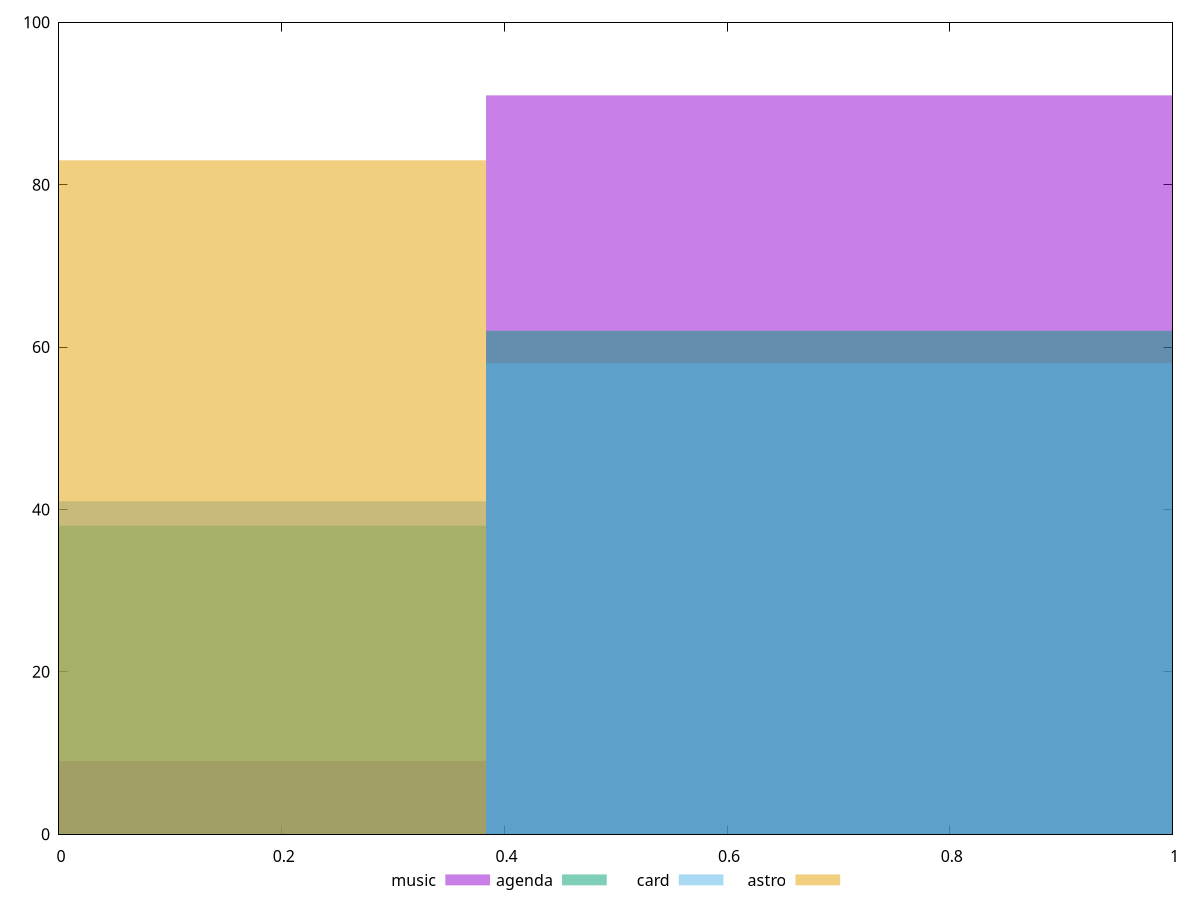 reset

$music <<EOF
0 9
0.7670090640892333 91
EOF

$agenda <<EOF
0 38
0.7670090640892333 62
EOF

$card <<EOF
0 41
0.7670090640892333 58
EOF

$astro <<EOF
0 83
EOF

set key outside below
set boxwidth 0.7670090640892333
set xrange [0:1]
set yrange [0:100]
set trange [0:100]
set style fill transparent solid 0.5 noborder
set terminal svg size 640, 520 enhanced background rgb 'white'
set output "reports/report_00027_2021-02-24T12-40-31.850Z/speed-index/comparison/histogram/all_score.svg"

plot $music title "music" with boxes, \
     $agenda title "agenda" with boxes, \
     $card title "card" with boxes, \
     $astro title "astro" with boxes

reset
